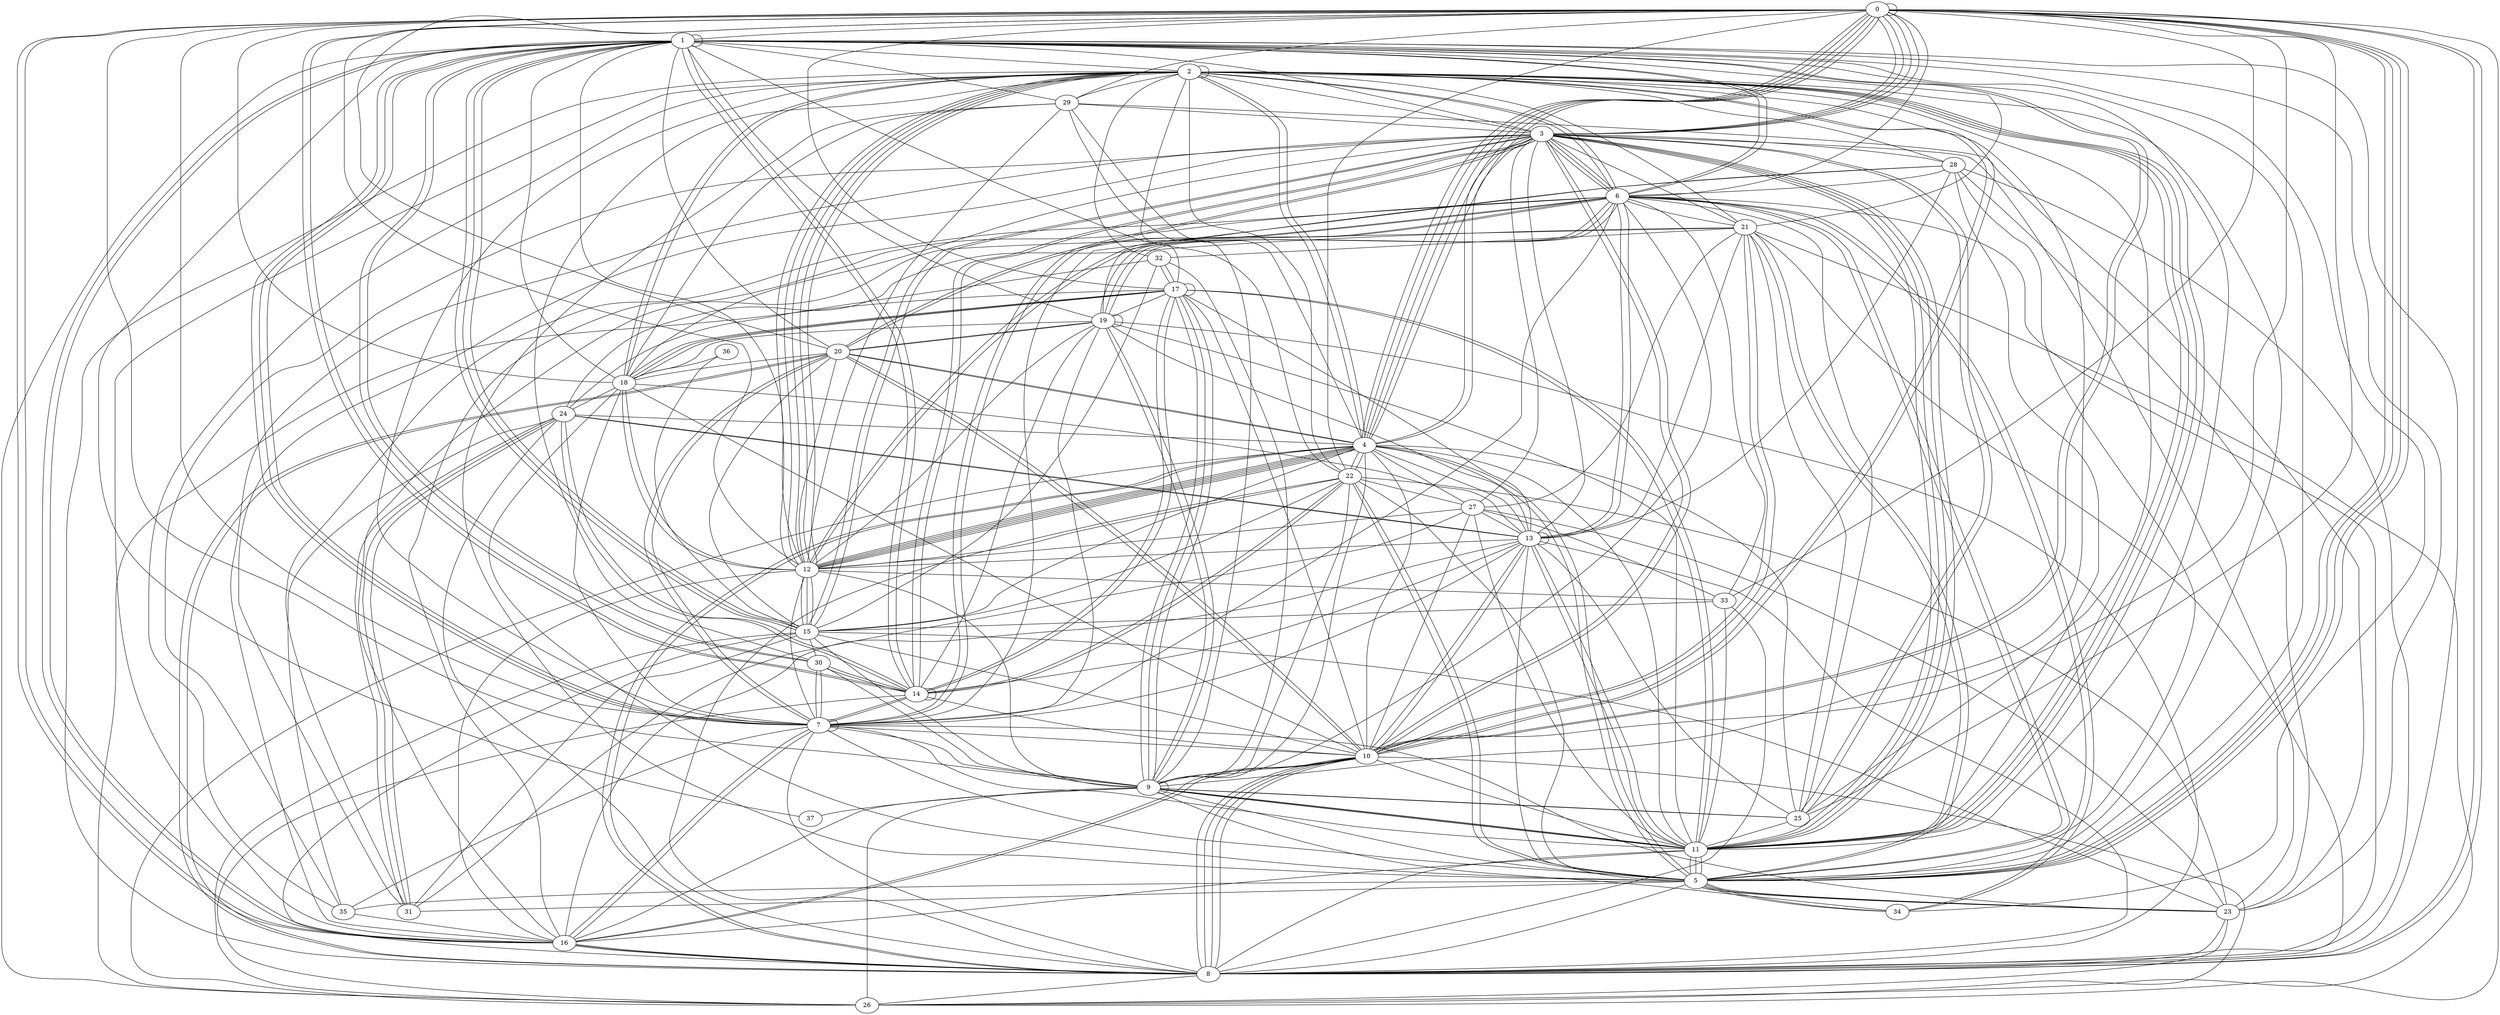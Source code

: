 graph G {
0;
1;
2;
3;
4;
5;
6;
7;
8;
9;
10;
11;
12;
13;
14;
15;
16;
17;
18;
19;
20;
21;
22;
23;
24;
25;
26;
27;
28;
29;
30;
31;
32;
33;
34;
35;
36;
37;
15--1 ;
7--7 ;
4--9 ;
7--10 ;
12--4 ;
23--3 ;
3--11 ;
11--2 ;
7--2 ;
21--1 ;
3--4 ;
10--26 ;
19--8 ;
0--18 ;
9--6 ;
24--4 ;
20--12 ;
6--8 ;
3--11 ;
10--21 ;
7--8 ;
14--7 ;
8--33 ;
10--15 ;
8--10 ;
11--10 ;
16--2 ;
3--0 ;
7--1 ;
18--17 ;
21--5 ;
12--15 ;
3--28 ;
35--7 ;
7--20 ;
27--13 ;
9--30 ;
22--5 ;
8--10 ;
26--17 ;
28--7 ;
8--16 ;
25--11 ;
13--24 ;
19--9 ;
23--8 ;
3--14 ;
29--18 ;
1--10 ;
0--1 ;
26--1 ;
12--9 ;
12--1 ;
26--14 ;
1--14 ;
2--10 ;
13--12 ;
21--25 ;
31--27 ;
6--3 ;
3--4 ;
12--33 ;
9--7 ;
22--1 ;
20--4 ;
15--12 ;
5--9 ;
23--28 ;
2--11 ;
20--7 ;
20--18 ;
15--26 ;
29--1 ;
3--13 ;
11--5 ;
36--18 ;
11--13 ;
28--6 ;
17--17 ;
10--16 ;
4--8 ;
15--23 ;
20--8 ;
11--7 ;
0--8 ;
1--30 ;
13--21 ;
1--18 ;
5--28 ;
13--10 ;
9--25 ;
33--6 ;
7--19 ;
7--18 ;
12--2 ;
2--8 ;
9--34 ;
29--3 ;
14--0 ;
18--19 ;
2--28 ;
19--9 ;
5--13 ;
12--4 ;
13--4 ;
6--19 ;
2--9 ;
16--0 ;
12--6 ;
23--22 ;
14--7 ;
23--7 ;
6--19 ;
1--1 ;
10--27 ;
15--22 ;
12--0 ;
7--30 ;
7--12 ;
16--8 ;
20--10 ;
2--22 ;
3--10 ;
9--0 ;
25--6 ;
14--22 ;
24--32 ;
11--5 ;
4--5 ;
29--5 ;
2--29 ;
16--7 ;
19--19 ;
8--4 ;
30--2 ;
25--3 ;
7--1 ;
22--0 ;
22--5 ;
31--15 ;
6--5 ;
0--14 ;
14--14 ;
18--2 ;
19--28 ;
22--4 ;
12--18 ;
0--4 ;
2--5 ;
17--2 ;
18--10 ;
0--16 ;
16--13 ;
33--15 ;
4--12 ;
17--9 ;
19--1 ;
9--16 ;
15--30 ;
14--17 ;
31--24 ;
5--35 ;
0--10 ;
0--26 ;
13--28 ;
16--21 ;
8--24 ;
16--8 ;
11--8 ;
6--7 ;
25--4 ;
20--0 ;
22--27 ;
26--4 ;
4--2 ;
15--8 ;
6--21 ;
11--3 ;
4--15 ;
21--24 ;
12--18 ;
11--9 ;
23--27 ;
5--31 ;
22--12 ;
2--11 ;
29--23 ;
10--13 ;
5--0 ;
17--0 ;
11--33 ;
2--12 ;
18--24 ;
10--1 ;
4--0 ;
8--10 ;
29--12 ;
12--27 ;
15--20 ;
3--27 ;
8--10 ;
1--6 ;
3--7 ;
5--34 ;
2--4 ;
24--13 ;
2--12 ;
30--14 ;
3--15 ;
17--19 ;
19--14 ;
10--20 ;
30--1 ;
20--6 ;
16--12 ;
5--6 ;
11--4 ;
17--11 ;
15--3 ;
9--32 ;
10--17 ;
11--1 ;
1--15 ;
0--6 ;
17--13 ;
24--14 ;
24--31 ;
31--6 ;
19--20 ;
6--2 ;
15--12 ;
29--9 ;
1--16 ;
6--20 ;
37--1 ;
2--35 ;
31--3 ;
6--34 ;
13--19 ;
1--3 ;
6--2 ;
32--17 ;
6--34 ;
1--34 ;
8--22 ;
4--12 ;
5--0 ;
11--2 ;
6--12 ;
32--15 ;
18--3 ;
2--12 ;
18--2 ;
1--5 ;
2--3 ;
0--5 ;
20--4 ;
17--18 ;
27--4 ;
19--12 ;
2--2 ;
32--17 ;
6--13 ;
3--11 ;
9--37 ;
33--0 ;
28--11 ;
29--0 ;
30--14 ;
5--8 ;
8--1 ;
9--15 ;
12--2 ;
1--23 ;
5--0 ;
10--9 ;
13--11 ;
1--20 ;
35--16 ;
18--13 ;
8--26 ;
24--31 ;
0--8 ;
29--4 ;
10--21 ;
13--6 ;
33--27 ;
8--13 ;
0--4 ;
3--16 ;
13--13 ;
16--7 ;
25--3 ;
20--8 ;
6--3 ;
11--27 ;
11--19 ;
17--18 ;
15--1 ;
14--22 ;
5--18 ;
6--16 ;
14--17 ;
6--19 ;
11--17 ;
21--32 ;
3--10 ;
3--0 ;
32--2 ;
11--9 ;
0--25 ;
24--35 ;
0--3 ;
14--3 ;
1--16 ;
7--3 ;
23--26 ;
4--0 ;
36--15 ;
1--7 ;
2--21 ;
11--16 ;
2--10 ;
23--5 ;
10--4 ;
9--11 ;
30--7 ;
5--23 ;
4--12 ;
3--21 ;
14--13 ;
25--9 ;
22--9 ;
11--5 ;
5--34 ;
25--2 ;
10--16 ;
14--1 ;
7--13 ;
19--20 ;
6--3 ;
0--3 ;
25--13 ;
9--26 ;
7--0 ;
17--9 ;
4--22 ;
5--23 ;
10--14 ;
21--26 ;
0--0 ;
4--0 ;
35--3 ;
9--9 ;
5--22 ;
5--7 ;
27--21 ;
8--28 ;
5--21 ;
1--2 ;
1--6 ;
14--24 ;
8--21 ;
4--5 ;
9--17 ;
}
